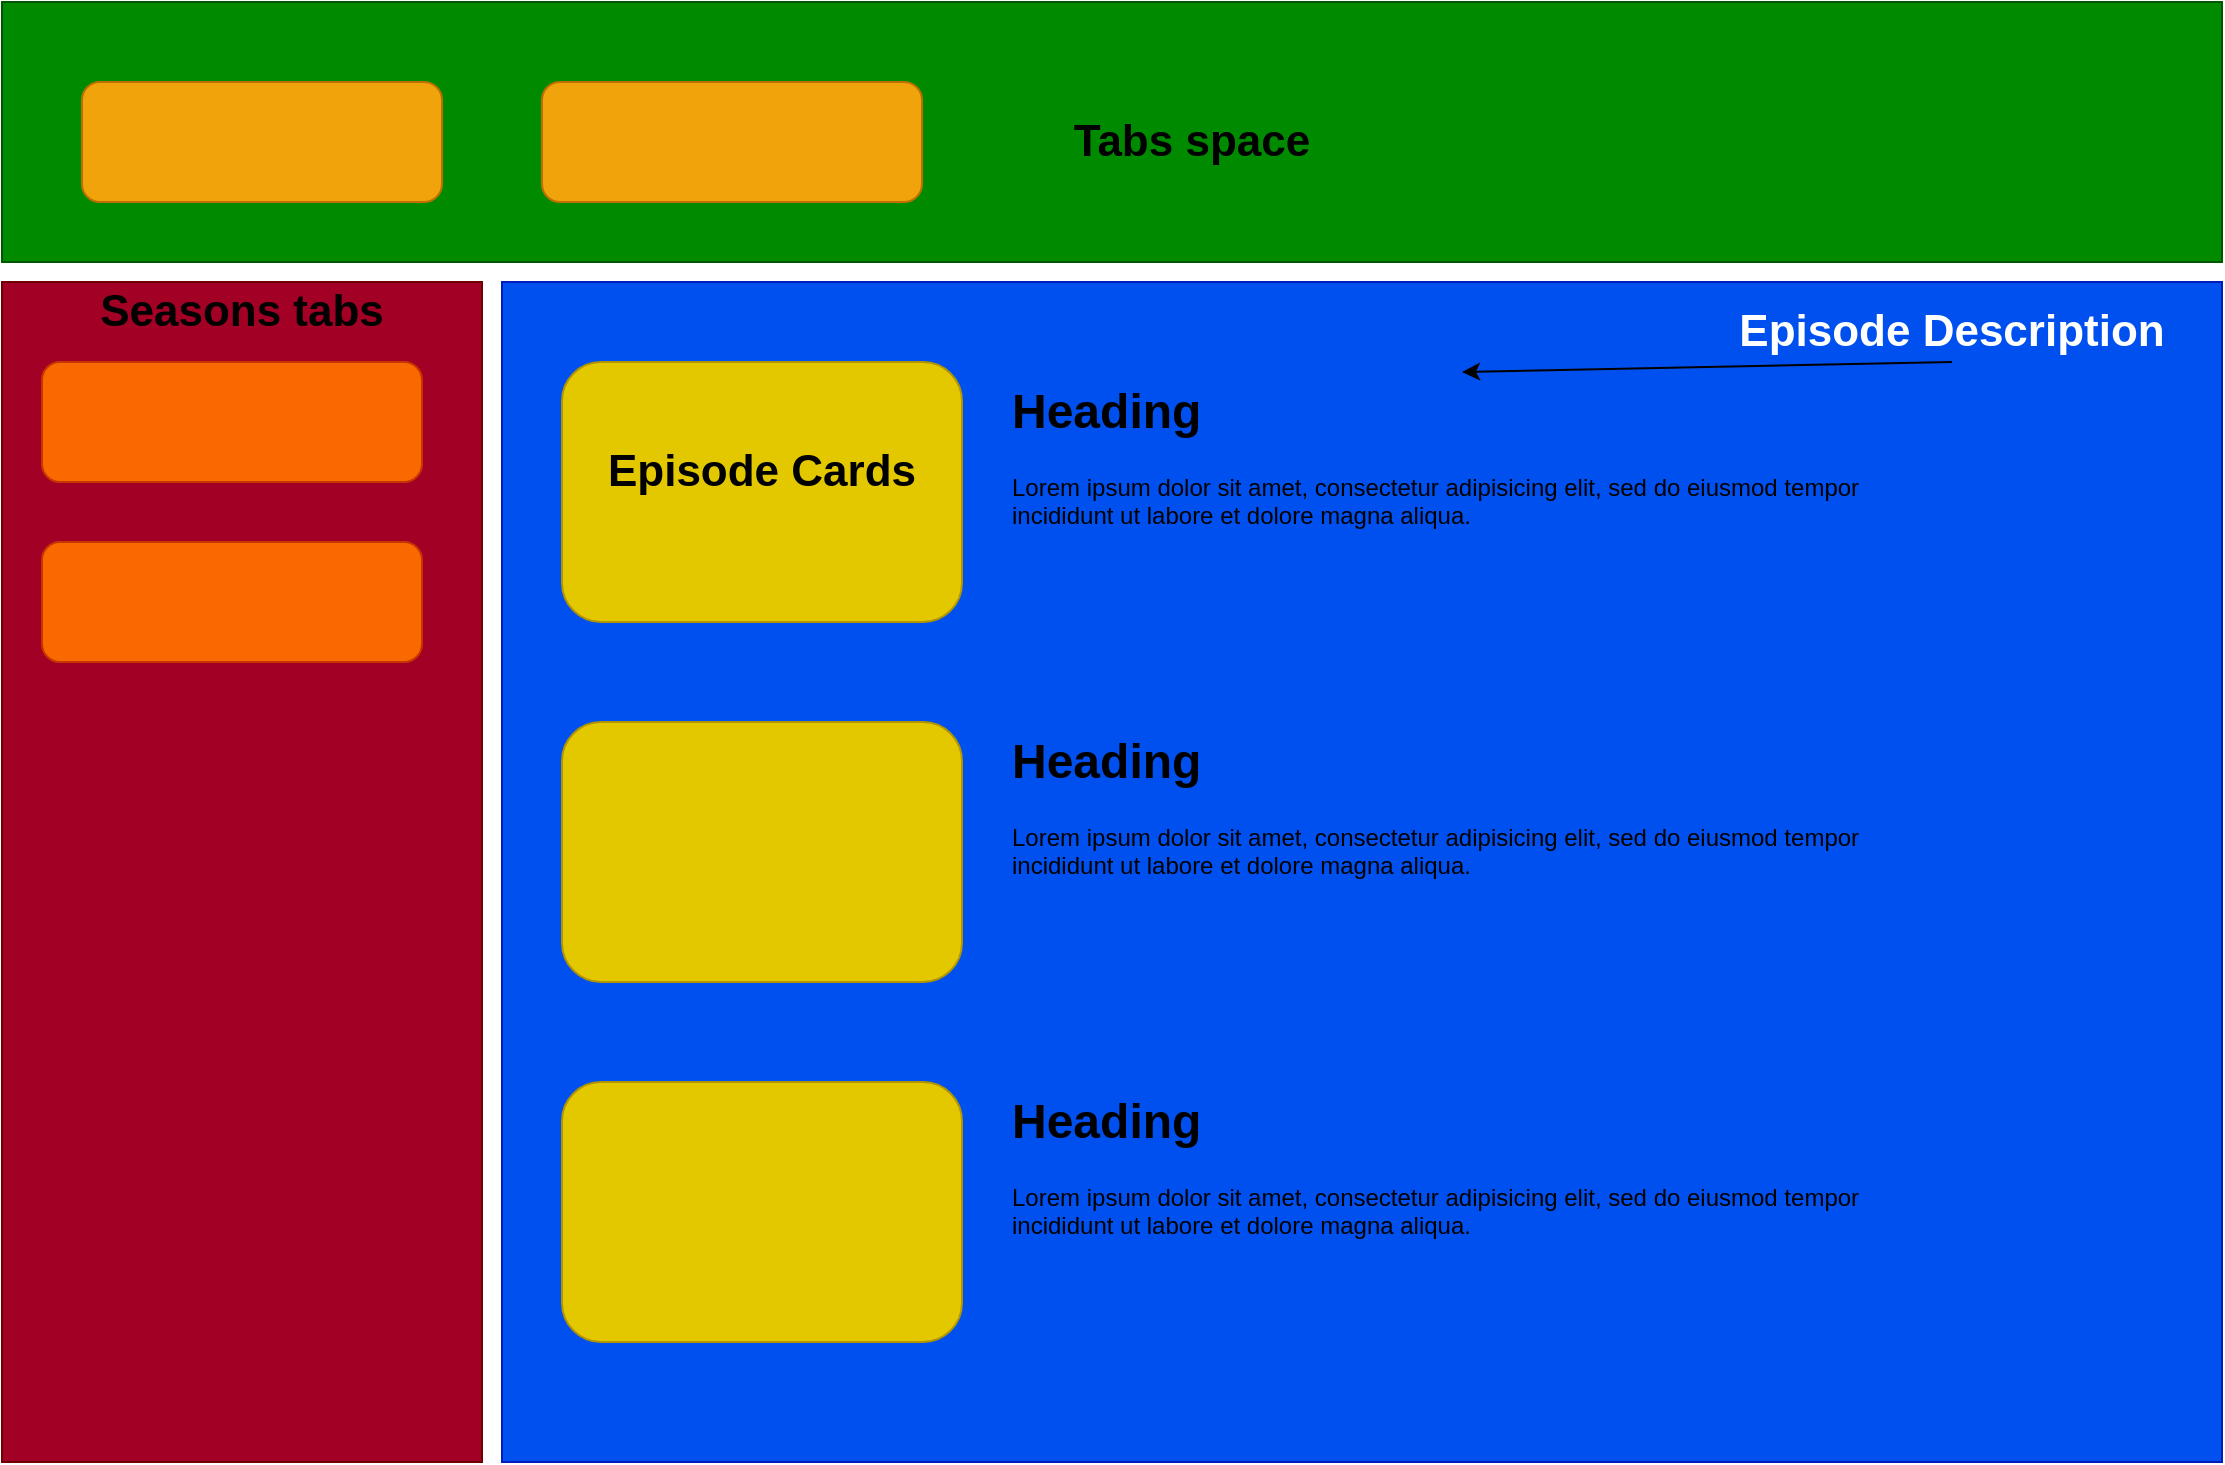 <mxfile version="21.5.2" type="github">
  <diagram name="Page-1" id="sLo6Ms2QcbBpzwzLaEiG">
    <mxGraphModel dx="1908" dy="1182" grid="1" gridSize="10" guides="1" tooltips="1" connect="1" arrows="1" fold="1" page="1" pageScale="1" pageWidth="1200" pageHeight="1600" math="0" shadow="0">
      <root>
        <mxCell id="0" />
        <mxCell id="1" parent="0" />
        <mxCell id="TOkE4V6Iauvs8R_-_zEd-2" value="" style="rounded=0;whiteSpace=wrap;html=1;fillColor=#a20025;fontColor=#ffffff;strokeColor=#6F0000;" vertex="1" parent="1">
          <mxGeometry x="40" y="450" width="240" height="590" as="geometry" />
        </mxCell>
        <mxCell id="TOkE4V6Iauvs8R_-_zEd-4" value="" style="rounded=0;whiteSpace=wrap;html=1;fillColor=#0050ef;fontColor=#ffffff;strokeColor=#001DBC;" vertex="1" parent="1">
          <mxGeometry x="290" y="450" width="860" height="590" as="geometry" />
        </mxCell>
        <mxCell id="TOkE4V6Iauvs8R_-_zEd-5" value="" style="rounded=0;whiteSpace=wrap;html=1;fillColor=#008a00;fontColor=#ffffff;strokeColor=#005700;" vertex="1" parent="1">
          <mxGeometry x="40" y="310" width="1110" height="130" as="geometry" />
        </mxCell>
        <mxCell id="TOkE4V6Iauvs8R_-_zEd-6" value="" style="rounded=1;whiteSpace=wrap;html=1;fillColor=#e3c800;fontColor=#000000;strokeColor=#B09500;" vertex="1" parent="1">
          <mxGeometry x="320" y="490" width="200" height="130" as="geometry" />
        </mxCell>
        <mxCell id="TOkE4V6Iauvs8R_-_zEd-7" value="" style="rounded=1;whiteSpace=wrap;html=1;fillColor=#e3c800;fontColor=#000000;strokeColor=#B09500;" vertex="1" parent="1">
          <mxGeometry x="320" y="670" width="200" height="130" as="geometry" />
        </mxCell>
        <mxCell id="TOkE4V6Iauvs8R_-_zEd-8" value="" style="rounded=1;whiteSpace=wrap;html=1;fillColor=#e3c800;fontColor=#000000;strokeColor=#B09500;" vertex="1" parent="1">
          <mxGeometry x="320" y="850" width="200" height="130" as="geometry" />
        </mxCell>
        <mxCell id="TOkE4V6Iauvs8R_-_zEd-10" value="&lt;h1&gt;Heading&lt;/h1&gt;&lt;p&gt;Lorem ipsum dolor sit amet, consectetur adipisicing elit, sed do eiusmod tempor incididunt ut labore et dolore magna aliqua.&lt;/p&gt;" style="text;html=1;strokeColor=none;fillColor=none;spacing=5;spacingTop=-20;whiteSpace=wrap;overflow=hidden;rounded=0;" vertex="1" parent="1">
          <mxGeometry x="540" y="495" width="460" height="120" as="geometry" />
        </mxCell>
        <mxCell id="TOkE4V6Iauvs8R_-_zEd-11" value="&lt;h1&gt;Heading&lt;/h1&gt;&lt;p&gt;Lorem ipsum dolor sit amet, consectetur adipisicing elit, sed do eiusmod tempor incididunt ut labore et dolore magna aliqua.&lt;/p&gt;" style="text;html=1;strokeColor=none;fillColor=none;spacing=5;spacingTop=-20;whiteSpace=wrap;overflow=hidden;rounded=0;" vertex="1" parent="1">
          <mxGeometry x="540" y="670" width="460" height="120" as="geometry" />
        </mxCell>
        <mxCell id="TOkE4V6Iauvs8R_-_zEd-12" value="&lt;h1&gt;Heading&lt;/h1&gt;&lt;p&gt;Lorem ipsum dolor sit amet, consectetur adipisicing elit, sed do eiusmod tempor incididunt ut labore et dolore magna aliqua.&lt;/p&gt;" style="text;html=1;strokeColor=none;fillColor=none;spacing=5;spacingTop=-20;whiteSpace=wrap;overflow=hidden;rounded=0;" vertex="1" parent="1">
          <mxGeometry x="540" y="850" width="460" height="120" as="geometry" />
        </mxCell>
        <mxCell id="TOkE4V6Iauvs8R_-_zEd-13" value="" style="rounded=1;whiteSpace=wrap;html=1;fillColor=#fa6800;fontColor=#000000;strokeColor=#C73500;" vertex="1" parent="1">
          <mxGeometry x="60" y="490" width="190" height="60" as="geometry" />
        </mxCell>
        <mxCell id="TOkE4V6Iauvs8R_-_zEd-14" value="" style="rounded=1;whiteSpace=wrap;html=1;fillColor=#fa6800;fontColor=#000000;strokeColor=#C73500;" vertex="1" parent="1">
          <mxGeometry x="60" y="580" width="190" height="60" as="geometry" />
        </mxCell>
        <mxCell id="TOkE4V6Iauvs8R_-_zEd-15" value="" style="rounded=1;whiteSpace=wrap;html=1;fillColor=#f0a30a;fontColor=#000000;strokeColor=#BD7000;" vertex="1" parent="1">
          <mxGeometry x="80" y="350" width="180" height="60" as="geometry" />
        </mxCell>
        <mxCell id="TOkE4V6Iauvs8R_-_zEd-16" value="" style="rounded=1;whiteSpace=wrap;html=1;fillColor=#f0a30a;fontColor=#000000;strokeColor=#BD7000;" vertex="1" parent="1">
          <mxGeometry x="310" y="350" width="190" height="60" as="geometry" />
        </mxCell>
        <mxCell id="TOkE4V6Iauvs8R_-_zEd-17" value="&lt;font style=&quot;font-size: 22px;&quot;&gt;&lt;b&gt;Seasons tabs&lt;/b&gt;&lt;/font&gt;" style="text;html=1;strokeColor=none;fillColor=none;align=center;verticalAlign=middle;whiteSpace=wrap;rounded=0;" vertex="1" parent="1">
          <mxGeometry x="85" y="450" width="150" height="30" as="geometry" />
        </mxCell>
        <mxCell id="TOkE4V6Iauvs8R_-_zEd-18" value="&lt;font style=&quot;font-size: 22px;&quot;&gt;&lt;b&gt;Tabs space&lt;/b&gt;&lt;/font&gt;" style="text;html=1;strokeColor=none;fillColor=none;align=center;verticalAlign=middle;whiteSpace=wrap;rounded=0;" vertex="1" parent="1">
          <mxGeometry x="560" y="365" width="150" height="30" as="geometry" />
        </mxCell>
        <mxCell id="TOkE4V6Iauvs8R_-_zEd-19" value="&lt;span style=&quot;font-size: 22px;&quot;&gt;&lt;b&gt;Episode Cards&lt;/b&gt;&lt;/span&gt;" style="text;html=1;strokeColor=none;fillColor=none;align=center;verticalAlign=middle;whiteSpace=wrap;rounded=0;" vertex="1" parent="1">
          <mxGeometry x="335" y="530" width="170" height="30" as="geometry" />
        </mxCell>
        <mxCell id="TOkE4V6Iauvs8R_-_zEd-20" value="&lt;font color=&quot;#ffffff&quot; style=&quot;font-size: 22px;&quot;&gt;&lt;b style=&quot;&quot;&gt;Episode Description&lt;/b&gt;&lt;/font&gt;" style="text;html=1;strokeColor=none;fillColor=none;align=center;verticalAlign=middle;whiteSpace=wrap;rounded=0;" vertex="1" parent="1">
          <mxGeometry x="900" y="460" width="230" height="30" as="geometry" />
        </mxCell>
        <mxCell id="TOkE4V6Iauvs8R_-_zEd-24" value="" style="endArrow=classic;html=1;rounded=0;exitX=0.5;exitY=1;exitDx=0;exitDy=0;entryX=0.5;entryY=0;entryDx=0;entryDy=0;" edge="1" parent="1" source="TOkE4V6Iauvs8R_-_zEd-20" target="TOkE4V6Iauvs8R_-_zEd-10">
          <mxGeometry width="50" height="50" relative="1" as="geometry">
            <mxPoint x="770" y="770" as="sourcePoint" />
            <mxPoint x="820" y="720" as="targetPoint" />
          </mxGeometry>
        </mxCell>
      </root>
    </mxGraphModel>
  </diagram>
</mxfile>
